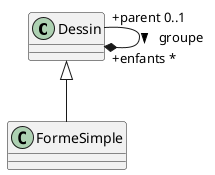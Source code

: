 Un dessin est soit une forme géométrique simple
(point, ligne, cercle), soit un groupe de dessins.

@startuml

class Dessin
class FormeSimple

Dessin <|-- FormeSimple
Dessin "+parent 0..1" --* "+enfants *" Dessin: groupe >

@enduml